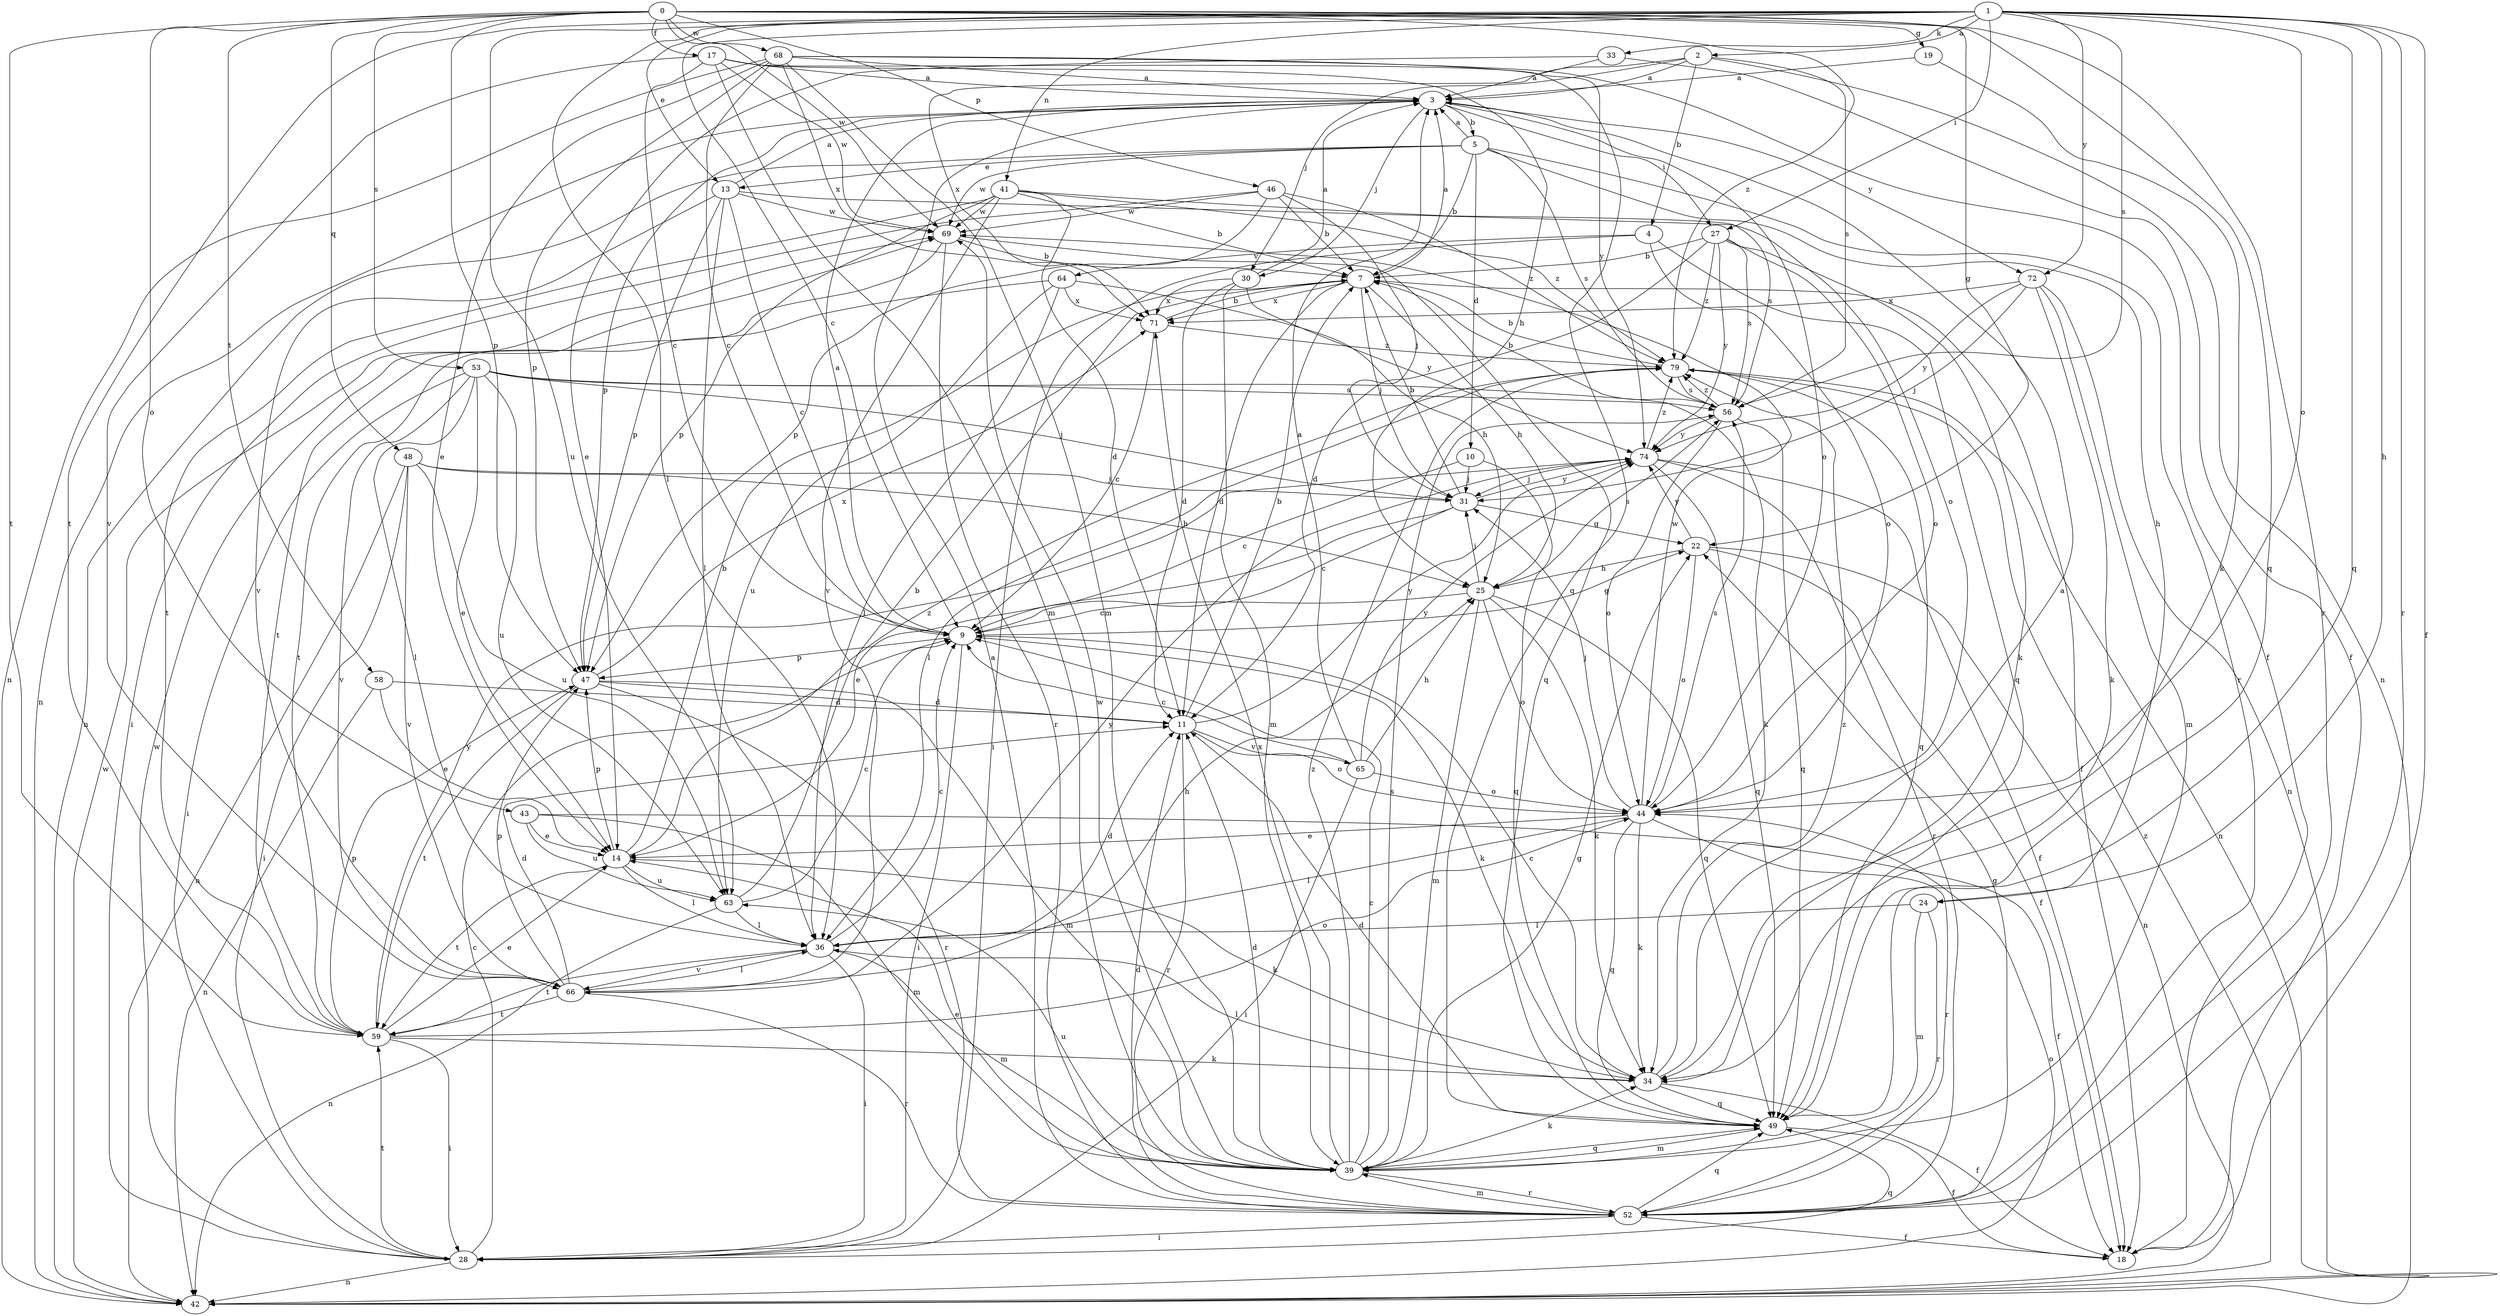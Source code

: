 strict digraph  {
0;
1;
2;
3;
4;
5;
7;
9;
10;
11;
13;
14;
17;
18;
19;
22;
24;
25;
27;
28;
30;
31;
33;
34;
36;
39;
41;
42;
43;
44;
46;
47;
48;
49;
52;
53;
56;
58;
59;
63;
64;
65;
66;
68;
69;
71;
72;
74;
79;
0 -> 17  [label=f];
0 -> 19  [label=g];
0 -> 22  [label=g];
0 -> 43  [label=o];
0 -> 46  [label=p];
0 -> 47  [label=p];
0 -> 48  [label=q];
0 -> 49  [label=q];
0 -> 52  [label=r];
0 -> 53  [label=s];
0 -> 58  [label=t];
0 -> 59  [label=t];
0 -> 68  [label=w];
0 -> 69  [label=w];
0 -> 79  [label=z];
1 -> 2  [label=a];
1 -> 9  [label=c];
1 -> 13  [label=e];
1 -> 18  [label=f];
1 -> 24  [label=h];
1 -> 27  [label=i];
1 -> 33  [label=k];
1 -> 36  [label=l];
1 -> 41  [label=n];
1 -> 44  [label=o];
1 -> 49  [label=q];
1 -> 52  [label=r];
1 -> 56  [label=s];
1 -> 59  [label=t];
1 -> 63  [label=u];
1 -> 72  [label=y];
2 -> 3  [label=a];
2 -> 4  [label=b];
2 -> 30  [label=j];
2 -> 42  [label=n];
2 -> 56  [label=s];
2 -> 71  [label=x];
3 -> 5  [label=b];
3 -> 27  [label=i];
3 -> 30  [label=j];
3 -> 42  [label=n];
3 -> 44  [label=o];
3 -> 47  [label=p];
3 -> 72  [label=y];
4 -> 28  [label=i];
4 -> 44  [label=o];
4 -> 49  [label=q];
4 -> 64  [label=v];
5 -> 3  [label=a];
5 -> 7  [label=b];
5 -> 10  [label=d];
5 -> 13  [label=e];
5 -> 24  [label=h];
5 -> 42  [label=n];
5 -> 52  [label=r];
5 -> 56  [label=s];
5 -> 69  [label=w];
7 -> 3  [label=a];
7 -> 11  [label=d];
7 -> 18  [label=f];
7 -> 25  [label=h];
7 -> 31  [label=j];
7 -> 71  [label=x];
9 -> 3  [label=a];
9 -> 22  [label=g];
9 -> 28  [label=i];
9 -> 34  [label=k];
9 -> 47  [label=p];
10 -> 9  [label=c];
10 -> 31  [label=j];
10 -> 49  [label=q];
11 -> 7  [label=b];
11 -> 44  [label=o];
11 -> 52  [label=r];
11 -> 65  [label=v];
11 -> 74  [label=y];
13 -> 3  [label=a];
13 -> 9  [label=c];
13 -> 36  [label=l];
13 -> 44  [label=o];
13 -> 47  [label=p];
13 -> 66  [label=v];
13 -> 69  [label=w];
14 -> 7  [label=b];
14 -> 34  [label=k];
14 -> 36  [label=l];
14 -> 47  [label=p];
14 -> 59  [label=t];
14 -> 63  [label=u];
14 -> 79  [label=z];
17 -> 3  [label=a];
17 -> 9  [label=c];
17 -> 25  [label=h];
17 -> 39  [label=m];
17 -> 49  [label=q];
17 -> 66  [label=v];
17 -> 69  [label=w];
19 -> 3  [label=a];
19 -> 34  [label=k];
22 -> 18  [label=f];
22 -> 25  [label=h];
22 -> 42  [label=n];
22 -> 44  [label=o];
22 -> 74  [label=y];
24 -> 36  [label=l];
24 -> 39  [label=m];
24 -> 52  [label=r];
25 -> 9  [label=c];
25 -> 31  [label=j];
25 -> 34  [label=k];
25 -> 39  [label=m];
25 -> 44  [label=o];
25 -> 49  [label=q];
25 -> 56  [label=s];
27 -> 7  [label=b];
27 -> 11  [label=d];
27 -> 34  [label=k];
27 -> 44  [label=o];
27 -> 56  [label=s];
27 -> 74  [label=y];
27 -> 79  [label=z];
28 -> 9  [label=c];
28 -> 42  [label=n];
28 -> 49  [label=q];
28 -> 59  [label=t];
28 -> 69  [label=w];
30 -> 3  [label=a];
30 -> 11  [label=d];
30 -> 39  [label=m];
30 -> 71  [label=x];
30 -> 74  [label=y];
31 -> 7  [label=b];
31 -> 9  [label=c];
31 -> 14  [label=e];
31 -> 22  [label=g];
31 -> 74  [label=y];
33 -> 3  [label=a];
33 -> 14  [label=e];
33 -> 18  [label=f];
34 -> 3  [label=a];
34 -> 9  [label=c];
34 -> 18  [label=f];
34 -> 36  [label=l];
34 -> 49  [label=q];
34 -> 79  [label=z];
36 -> 9  [label=c];
36 -> 11  [label=d];
36 -> 28  [label=i];
36 -> 39  [label=m];
36 -> 59  [label=t];
36 -> 66  [label=v];
39 -> 9  [label=c];
39 -> 11  [label=d];
39 -> 14  [label=e];
39 -> 22  [label=g];
39 -> 34  [label=k];
39 -> 49  [label=q];
39 -> 52  [label=r];
39 -> 56  [label=s];
39 -> 63  [label=u];
39 -> 69  [label=w];
39 -> 71  [label=x];
39 -> 79  [label=z];
41 -> 7  [label=b];
41 -> 11  [label=d];
41 -> 47  [label=p];
41 -> 56  [label=s];
41 -> 59  [label=t];
41 -> 66  [label=v];
41 -> 69  [label=w];
41 -> 79  [label=z];
42 -> 44  [label=o];
42 -> 69  [label=w];
42 -> 79  [label=z];
43 -> 14  [label=e];
43 -> 18  [label=f];
43 -> 39  [label=m];
43 -> 63  [label=u];
44 -> 14  [label=e];
44 -> 31  [label=j];
44 -> 34  [label=k];
44 -> 36  [label=l];
44 -> 49  [label=q];
44 -> 52  [label=r];
44 -> 56  [label=s];
44 -> 69  [label=w];
46 -> 7  [label=b];
46 -> 28  [label=i];
46 -> 31  [label=j];
46 -> 47  [label=p];
46 -> 69  [label=w];
46 -> 79  [label=z];
47 -> 11  [label=d];
47 -> 39  [label=m];
47 -> 52  [label=r];
47 -> 59  [label=t];
47 -> 71  [label=x];
48 -> 25  [label=h];
48 -> 28  [label=i];
48 -> 31  [label=j];
48 -> 42  [label=n];
48 -> 63  [label=u];
48 -> 66  [label=v];
49 -> 11  [label=d];
49 -> 18  [label=f];
49 -> 39  [label=m];
52 -> 3  [label=a];
52 -> 11  [label=d];
52 -> 18  [label=f];
52 -> 22  [label=g];
52 -> 28  [label=i];
52 -> 39  [label=m];
52 -> 49  [label=q];
53 -> 14  [label=e];
53 -> 28  [label=i];
53 -> 31  [label=j];
53 -> 34  [label=k];
53 -> 36  [label=l];
53 -> 56  [label=s];
53 -> 63  [label=u];
53 -> 66  [label=v];
56 -> 7  [label=b];
56 -> 44  [label=o];
56 -> 49  [label=q];
56 -> 74  [label=y];
56 -> 79  [label=z];
58 -> 11  [label=d];
58 -> 14  [label=e];
58 -> 42  [label=n];
59 -> 14  [label=e];
59 -> 28  [label=i];
59 -> 34  [label=k];
59 -> 44  [label=o];
59 -> 47  [label=p];
59 -> 74  [label=y];
63 -> 7  [label=b];
63 -> 9  [label=c];
63 -> 36  [label=l];
63 -> 42  [label=n];
64 -> 25  [label=h];
64 -> 36  [label=l];
64 -> 59  [label=t];
64 -> 63  [label=u];
64 -> 71  [label=x];
65 -> 3  [label=a];
65 -> 9  [label=c];
65 -> 25  [label=h];
65 -> 28  [label=i];
65 -> 44  [label=o];
65 -> 74  [label=y];
66 -> 11  [label=d];
66 -> 25  [label=h];
66 -> 36  [label=l];
66 -> 47  [label=p];
66 -> 52  [label=r];
66 -> 59  [label=t];
66 -> 74  [label=y];
68 -> 3  [label=a];
68 -> 9  [label=c];
68 -> 14  [label=e];
68 -> 18  [label=f];
68 -> 39  [label=m];
68 -> 42  [label=n];
68 -> 47  [label=p];
68 -> 71  [label=x];
68 -> 74  [label=y];
69 -> 7  [label=b];
69 -> 49  [label=q];
69 -> 52  [label=r];
69 -> 59  [label=t];
71 -> 7  [label=b];
71 -> 9  [label=c];
71 -> 79  [label=z];
72 -> 31  [label=j];
72 -> 34  [label=k];
72 -> 39  [label=m];
72 -> 42  [label=n];
72 -> 71  [label=x];
72 -> 74  [label=y];
74 -> 18  [label=f];
74 -> 31  [label=j];
74 -> 49  [label=q];
74 -> 52  [label=r];
74 -> 79  [label=z];
79 -> 7  [label=b];
79 -> 36  [label=l];
79 -> 42  [label=n];
79 -> 49  [label=q];
79 -> 56  [label=s];
}
